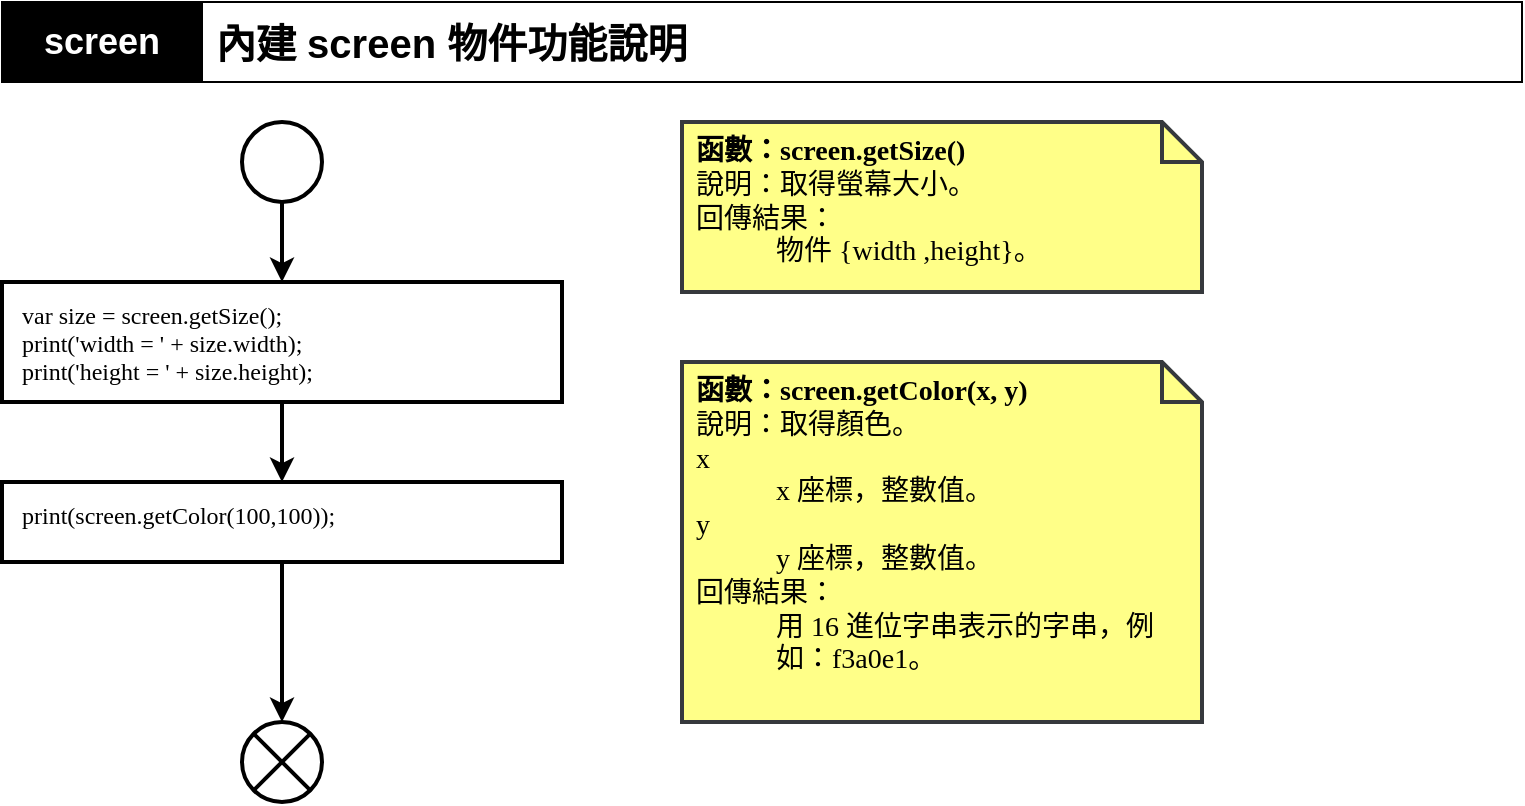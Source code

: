 <mxfile compressed="false" version="20.2.3" type="device">
  <diagram id="zHJoLA6md0Yeo67uzJwa" name="第1頁">
    <mxGraphModel dx="850" dy="559" grid="1" gridSize="5" guides="0" tooltips="1" connect="1" arrows="1" fold="1" page="1" pageScale="1" pageWidth="827" pageHeight="1169" math="0" shadow="0">
      <root>
        <mxCell id="0" />
        <mxCell id="1" parent="0" />
        <mxCell id="m3pfPtTyuK7HYTcpv6uo-1" style="edgeStyle=orthogonalEdgeStyle;rounded=1;sketch=0;orthogonalLoop=1;jettySize=auto;html=1;fontFamily=Courier New;fontSize=12;strokeWidth=2;entryX=0.5;entryY=0;entryDx=0;entryDy=0;entryPerimeter=0;exitX=0.5;exitY=1;exitDx=0;exitDy=0;" parent="1" source="m3pfPtTyuK7HYTcpv6uo-2" target="m3pfPtTyuK7HYTcpv6uo-4" edge="1">
          <mxGeometry relative="1" as="geometry">
            <mxPoint x="170" y="20" as="sourcePoint" />
            <mxPoint x="170" y="80" as="targetPoint" />
          </mxGeometry>
        </mxCell>
        <object label="" type="ENTRY_POINT" id="m3pfPtTyuK7HYTcpv6uo-2">
          <mxCell style="ellipse;fontStyle=0;fontSize=12;sketch=0;rounded=1;align=left;fontFamily=Iosevka Fixed;strokeWidth=2;shadow=0;html=0;" parent="1" vertex="1">
            <mxGeometry x="160" y="80" width="40" height="40" as="geometry" />
          </mxCell>
        </object>
        <mxCell id="Dx2b7ezfvi1oqeqgblj4-1" style="edgeStyle=orthogonalEdgeStyle;rounded=0;orthogonalLoop=1;jettySize=auto;html=1;entryX=0.5;entryY=0;entryDx=0;entryDy=0;strokeWidth=2;fontFamily=Iosevka Fixed;fontStyle=0" parent="1" source="m3pfPtTyuK7HYTcpv6uo-4" target="W1SwkrzB2UoG-p9XxQ3V-2" edge="1">
          <mxGeometry relative="1" as="geometry">
            <mxPoint x="180" y="260" as="targetPoint" />
          </mxGeometry>
        </mxCell>
        <object label="var size = screen.getSize();&#xa;print(&#39;width = &#39; + size.width);&#xa;print(&#39;height = &#39; + size.height);" type="PROCESS" id="m3pfPtTyuK7HYTcpv6uo-4">
          <mxCell style="fontSize=12;fontStyle=0;sketch=0;rounded=0;fontFamily=Iosevka Fixed;align=left;strokeWidth=2;arcSize=7;shadow=0;html=0;spacingLeft=5;verticalAlign=top;spacingTop=0;spacing=5;" parent="1" vertex="1">
            <mxGeometry x="40" y="160" width="280" height="60" as="geometry" />
          </mxCell>
        </object>
        <object label="" type="EXIT_POINT" id="m3pfPtTyuK7HYTcpv6uo-22">
          <mxCell style="shape=sumEllipse;perimeter=ellipsePerimeter;backgroundOutline=1;fontStyle=0;fontSize=16;sketch=0;rounded=1;fontFamily=Iosevka Fixed;align=left;strokeWidth=2;shadow=0;html=0;" parent="1" vertex="1">
            <mxGeometry x="160" y="380" width="40" height="40" as="geometry" />
          </mxCell>
        </object>
        <mxCell id="UbTHWvcrtNXVTwTKfJbN-1" value="內建 screen 物件功能說明" style="text;html=1;strokeColor=default;fillColor=none;align=left;verticalAlign=middle;whiteSpace=wrap;rounded=0;spacingLeft=5;strokeWidth=1;fontSize=20;movable=1;resizable=1;rotatable=1;deletable=1;editable=1;connectable=1;fontStyle=1" parent="1" vertex="1">
          <mxGeometry x="140" y="20" width="660" height="40" as="geometry" />
        </mxCell>
        <mxCell id="UbTHWvcrtNXVTwTKfJbN-2" value="screen" style="rounded=0;whiteSpace=wrap;html=1;fillColor=#000000;fontColor=#FFFFFF;fontSize=18;fontStyle=1;strokeWidth=1;movable=1;resizable=1;rotatable=1;deletable=1;editable=1;connectable=1;" parent="1" vertex="1">
          <mxGeometry x="40" y="20" width="100" height="40" as="geometry" />
        </mxCell>
        <mxCell id="Ot0KBQQzt72eOoxGLC2g-2" value="&lt;font style=&quot;font-size: 14px;&quot;&gt;&lt;b style=&quot;&quot;&gt;&lt;font style=&quot;font-size: 14px;&quot;&gt;函數：screen.getSize()&lt;/font&gt;&lt;/b&gt;&lt;br&gt;說明：取得螢幕大小&lt;/font&gt;&lt;span style=&quot;background-color: initial;&quot;&gt;&lt;font style=&quot;font-size: 14px;&quot;&gt;。&lt;br&gt;回傳結果：&lt;br&gt;&lt;/font&gt;&lt;/span&gt;&lt;blockquote style=&quot;margin: 0 0 0 40px; border: none; padding: 0px;&quot;&gt;&lt;span style=&quot;background-color: initial;&quot;&gt;&lt;font style=&quot;font-size: 14px;&quot;&gt;物件 {width ,height}。&lt;/font&gt;&lt;/span&gt;&lt;/blockquote&gt;" style="shape=note;strokeWidth=2;fontSize=14;size=20;whiteSpace=wrap;html=1;fillColor=#ffff88;strokeColor=#36393d;align=left;spacingLeft=5;verticalAlign=top;fontFamily=Tahoma;" parent="1" vertex="1">
          <mxGeometry x="380" y="80" width="260" height="85" as="geometry" />
        </mxCell>
        <mxCell id="W1SwkrzB2UoG-p9XxQ3V-1" value="&lt;font style=&quot;font-size: 14px;&quot;&gt;&lt;b style=&quot;&quot;&gt;&lt;font style=&quot;font-size: 14px;&quot;&gt;函數：screen.getColor(x, y)&lt;/font&gt;&lt;/b&gt;&lt;br&gt;說明：取得顏色。&lt;br&gt;&lt;/font&gt;x&lt;br&gt;&lt;blockquote style=&quot;margin: 0px 0px 0px 40px; border: none; padding: 0px;&quot;&gt;&lt;span style=&quot;background-color: initial;&quot;&gt;x 座標，整數值。&lt;/span&gt;&lt;br&gt;&lt;/blockquote&gt;&lt;blockquote style=&quot;margin: 0px 0px 0px 40px; border: none; padding: 0px;&quot;&gt;&lt;/blockquote&gt;&lt;span style=&quot;background-color: initial;&quot;&gt;y&lt;/span&gt;&lt;br&gt;&lt;blockquote style=&quot;margin: 0px 0px 0px 40px; border: none; padding: 0px;&quot;&gt;&lt;span style=&quot;background-color: initial;&quot;&gt;y 座標，整數值。&lt;/span&gt;&lt;/blockquote&gt;&lt;span style=&quot;background-color: initial;&quot;&gt;&lt;font style=&quot;font-size: 14px;&quot;&gt;回傳結果：&lt;br&gt;&lt;/font&gt;&lt;/span&gt;&lt;blockquote style=&quot;margin: 0 0 0 40px; border: none; padding: 0px;&quot;&gt;&lt;span style=&quot;background-color: initial;&quot;&gt;&lt;font style=&quot;font-size: 14px;&quot;&gt;用 16 進位字串表示的字串，例如：f3a0e1。&lt;/font&gt;&lt;/span&gt;&lt;/blockquote&gt;" style="shape=note;strokeWidth=2;fontSize=14;size=20;whiteSpace=wrap;html=1;fillColor=#ffff88;strokeColor=#36393d;align=left;spacingLeft=5;verticalAlign=top;fontFamily=Tahoma;" vertex="1" parent="1">
          <mxGeometry x="380" y="200" width="260" height="180" as="geometry" />
        </mxCell>
        <mxCell id="W1SwkrzB2UoG-p9XxQ3V-3" style="edgeStyle=orthogonalEdgeStyle;rounded=0;orthogonalLoop=1;jettySize=auto;html=1;entryX=0.5;entryY=0;entryDx=0;entryDy=0;strokeWidth=2;" edge="1" parent="1" source="W1SwkrzB2UoG-p9XxQ3V-2" target="m3pfPtTyuK7HYTcpv6uo-22">
          <mxGeometry relative="1" as="geometry" />
        </mxCell>
        <object label="print(screen.getColor(100,100));" type="PROCESS" id="W1SwkrzB2UoG-p9XxQ3V-2">
          <mxCell style="fontSize=12;fontStyle=0;sketch=0;rounded=0;fontFamily=Iosevka Fixed;align=left;strokeWidth=2;arcSize=7;shadow=0;html=0;spacingLeft=5;verticalAlign=top;spacingTop=0;spacing=5;" vertex="1" parent="1">
            <mxGeometry x="40" y="260" width="280" height="40" as="geometry" />
          </mxCell>
        </object>
      </root>
    </mxGraphModel>
  </diagram>
</mxfile>
